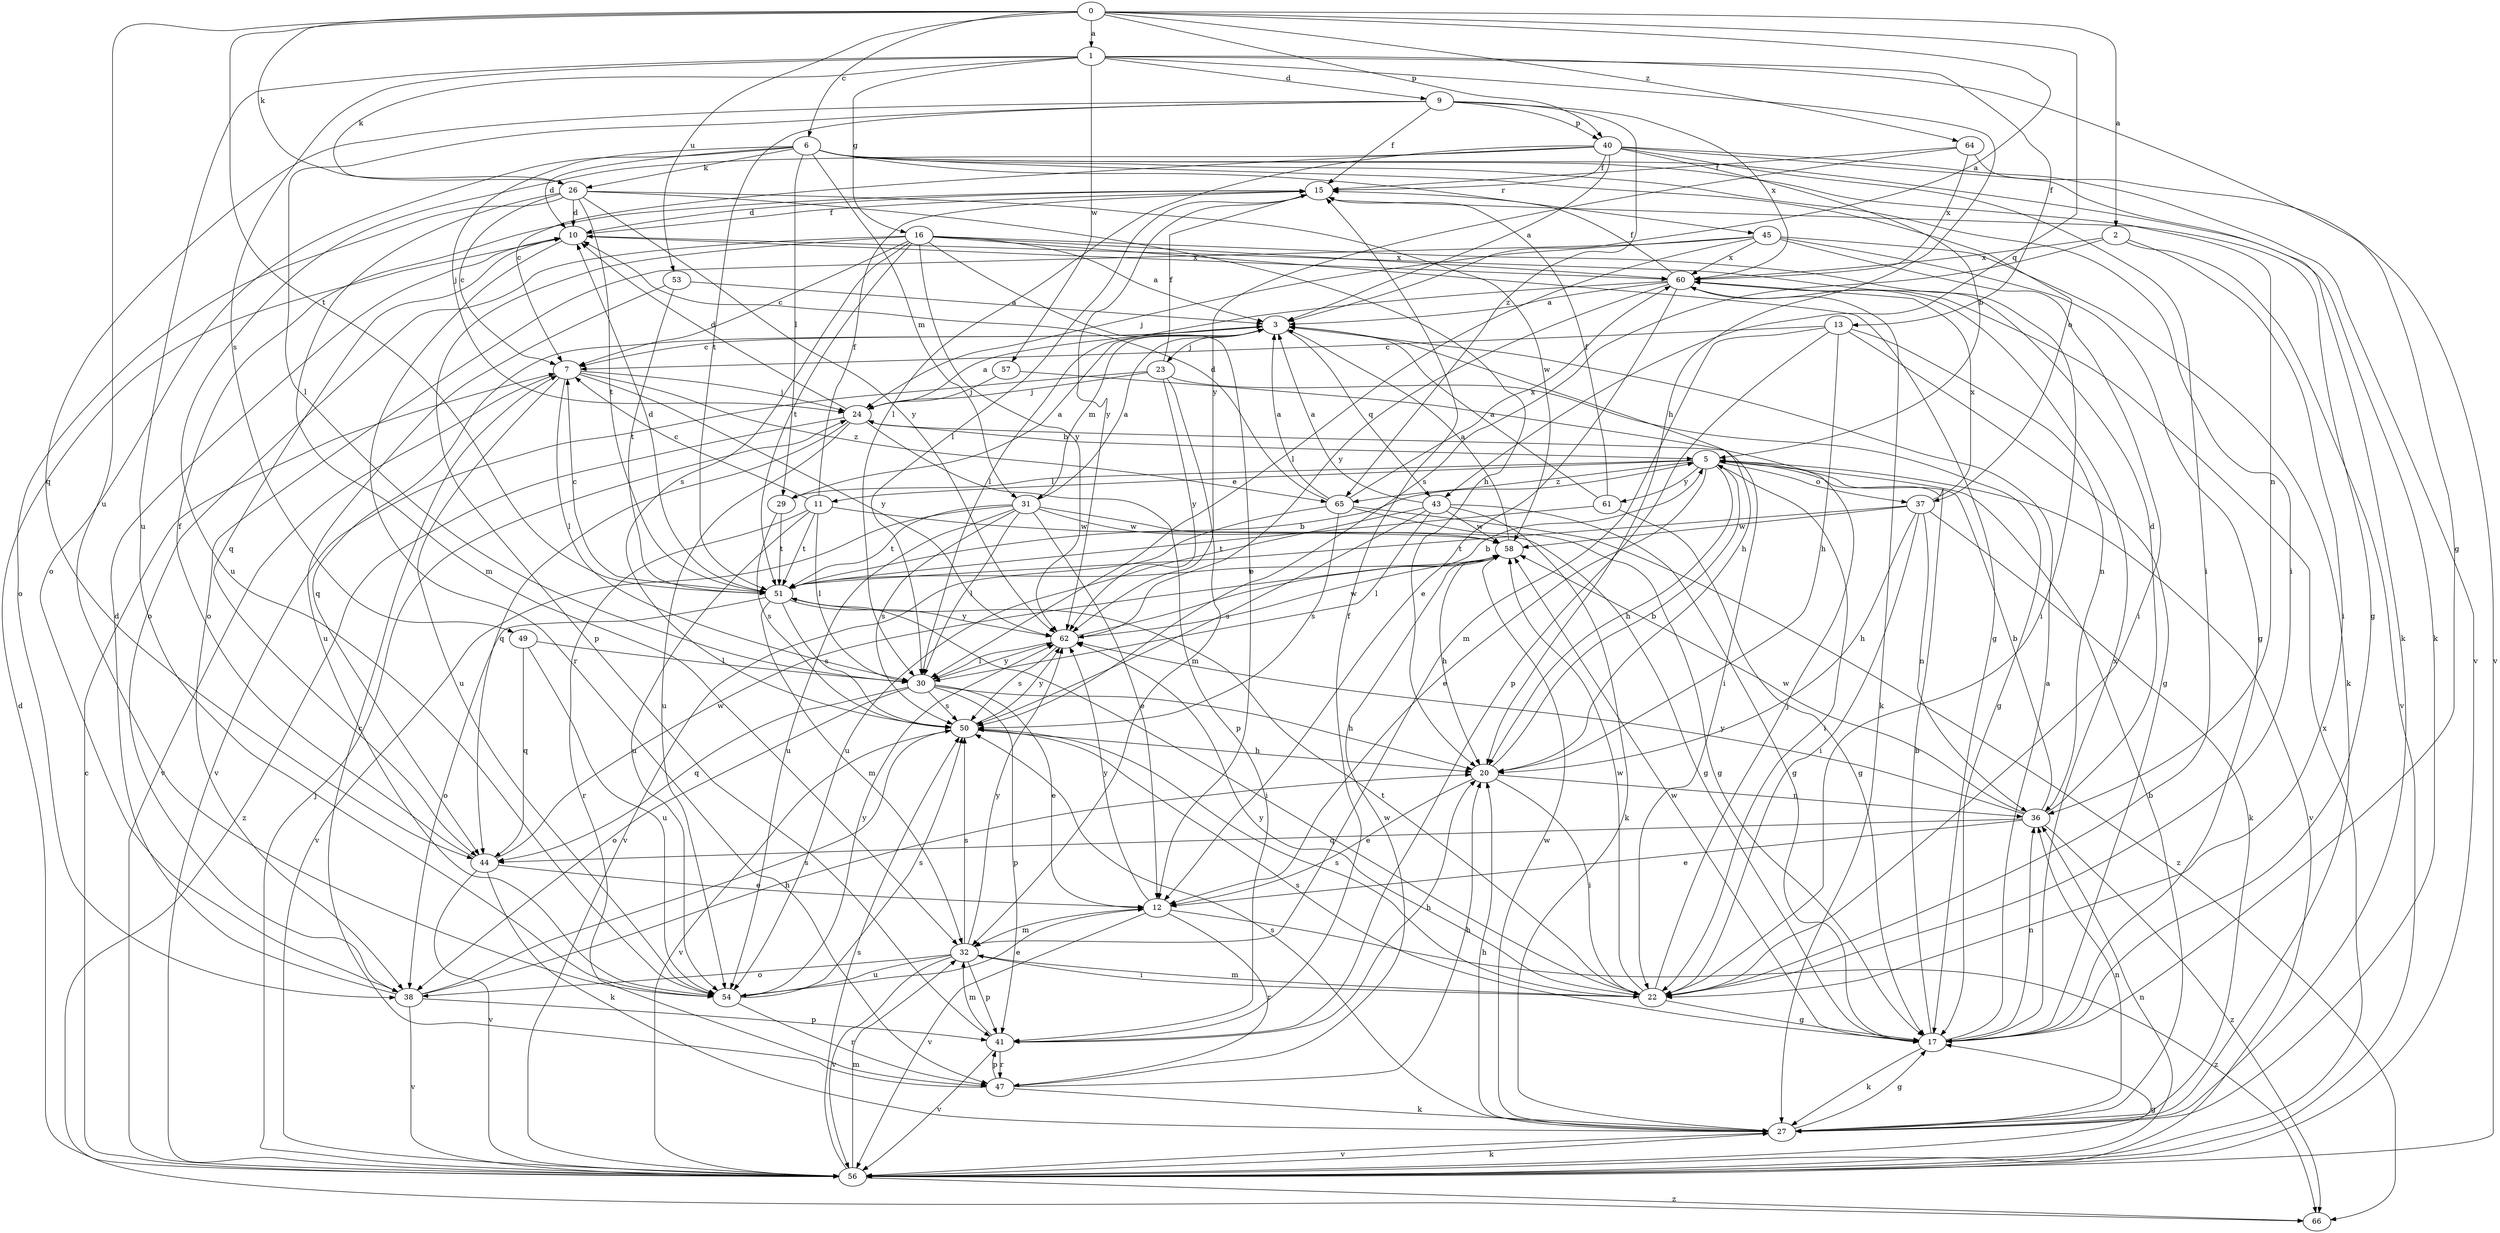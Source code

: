 strict digraph  {
0;
1;
2;
3;
5;
6;
7;
9;
10;
11;
12;
13;
15;
16;
17;
20;
22;
23;
24;
26;
27;
29;
30;
31;
32;
36;
37;
38;
40;
41;
43;
44;
45;
47;
49;
50;
51;
53;
54;
56;
57;
58;
60;
61;
62;
64;
65;
66;
0 -> 1  [label=a];
0 -> 2  [label=a];
0 -> 3  [label=a];
0 -> 6  [label=c];
0 -> 26  [label=k];
0 -> 40  [label=p];
0 -> 43  [label=q];
0 -> 51  [label=t];
0 -> 53  [label=u];
0 -> 54  [label=u];
0 -> 64  [label=z];
1 -> 9  [label=d];
1 -> 13  [label=f];
1 -> 16  [label=g];
1 -> 17  [label=g];
1 -> 20  [label=h];
1 -> 26  [label=k];
1 -> 49  [label=s];
1 -> 54  [label=u];
1 -> 57  [label=w];
2 -> 22  [label=i];
2 -> 50  [label=s];
2 -> 56  [label=v];
2 -> 60  [label=x];
3 -> 7  [label=c];
3 -> 20  [label=h];
3 -> 23  [label=j];
3 -> 31  [label=m];
3 -> 43  [label=q];
3 -> 44  [label=q];
5 -> 11  [label=e];
5 -> 12  [label=e];
5 -> 20  [label=h];
5 -> 22  [label=i];
5 -> 29  [label=l];
5 -> 37  [label=o];
5 -> 56  [label=v];
5 -> 61  [label=y];
5 -> 65  [label=z];
6 -> 10  [label=d];
6 -> 22  [label=i];
6 -> 24  [label=j];
6 -> 26  [label=k];
6 -> 27  [label=k];
6 -> 29  [label=l];
6 -> 31  [label=m];
6 -> 36  [label=n];
6 -> 37  [label=o];
6 -> 38  [label=o];
6 -> 45  [label=r];
7 -> 24  [label=j];
7 -> 30  [label=l];
7 -> 54  [label=u];
7 -> 56  [label=v];
7 -> 62  [label=y];
7 -> 65  [label=z];
9 -> 15  [label=f];
9 -> 30  [label=l];
9 -> 40  [label=p];
9 -> 44  [label=q];
9 -> 51  [label=t];
9 -> 60  [label=x];
9 -> 65  [label=z];
10 -> 15  [label=f];
10 -> 44  [label=q];
10 -> 47  [label=r];
10 -> 60  [label=x];
11 -> 7  [label=c];
11 -> 15  [label=f];
11 -> 30  [label=l];
11 -> 47  [label=r];
11 -> 51  [label=t];
11 -> 54  [label=u];
11 -> 58  [label=w];
12 -> 32  [label=m];
12 -> 47  [label=r];
12 -> 56  [label=v];
12 -> 62  [label=y];
12 -> 66  [label=z];
13 -> 7  [label=c];
13 -> 17  [label=g];
13 -> 20  [label=h];
13 -> 32  [label=m];
13 -> 36  [label=n];
13 -> 41  [label=p];
15 -> 10  [label=d];
15 -> 17  [label=g];
15 -> 30  [label=l];
15 -> 62  [label=y];
16 -> 3  [label=a];
16 -> 7  [label=c];
16 -> 12  [label=e];
16 -> 17  [label=g];
16 -> 22  [label=i];
16 -> 38  [label=o];
16 -> 41  [label=p];
16 -> 50  [label=s];
16 -> 51  [label=t];
16 -> 60  [label=x];
16 -> 62  [label=y];
17 -> 3  [label=a];
17 -> 5  [label=b];
17 -> 27  [label=k];
17 -> 36  [label=n];
17 -> 50  [label=s];
17 -> 58  [label=w];
17 -> 60  [label=x];
20 -> 5  [label=b];
20 -> 12  [label=e];
20 -> 22  [label=i];
20 -> 36  [label=n];
22 -> 17  [label=g];
22 -> 24  [label=j];
22 -> 32  [label=m];
22 -> 50  [label=s];
22 -> 51  [label=t];
22 -> 58  [label=w];
22 -> 62  [label=y];
23 -> 15  [label=f];
23 -> 17  [label=g];
23 -> 24  [label=j];
23 -> 32  [label=m];
23 -> 56  [label=v];
23 -> 62  [label=y];
24 -> 3  [label=a];
24 -> 5  [label=b];
24 -> 10  [label=d];
24 -> 41  [label=p];
24 -> 44  [label=q];
24 -> 54  [label=u];
24 -> 66  [label=z];
26 -> 7  [label=c];
26 -> 10  [label=d];
26 -> 20  [label=h];
26 -> 32  [label=m];
26 -> 38  [label=o];
26 -> 51  [label=t];
26 -> 58  [label=w];
26 -> 62  [label=y];
27 -> 5  [label=b];
27 -> 17  [label=g];
27 -> 20  [label=h];
27 -> 36  [label=n];
27 -> 50  [label=s];
27 -> 56  [label=v];
27 -> 58  [label=w];
29 -> 3  [label=a];
29 -> 50  [label=s];
29 -> 51  [label=t];
30 -> 12  [label=e];
30 -> 20  [label=h];
30 -> 38  [label=o];
30 -> 41  [label=p];
30 -> 44  [label=q];
30 -> 50  [label=s];
30 -> 62  [label=y];
31 -> 3  [label=a];
31 -> 12  [label=e];
31 -> 17  [label=g];
31 -> 30  [label=l];
31 -> 50  [label=s];
31 -> 51  [label=t];
31 -> 54  [label=u];
31 -> 56  [label=v];
31 -> 58  [label=w];
32 -> 22  [label=i];
32 -> 38  [label=o];
32 -> 41  [label=p];
32 -> 50  [label=s];
32 -> 54  [label=u];
32 -> 56  [label=v];
32 -> 62  [label=y];
36 -> 5  [label=b];
36 -> 10  [label=d];
36 -> 12  [label=e];
36 -> 44  [label=q];
36 -> 58  [label=w];
36 -> 62  [label=y];
36 -> 66  [label=z];
37 -> 20  [label=h];
37 -> 22  [label=i];
37 -> 27  [label=k];
37 -> 36  [label=n];
37 -> 51  [label=t];
37 -> 58  [label=w];
37 -> 60  [label=x];
38 -> 10  [label=d];
38 -> 20  [label=h];
38 -> 41  [label=p];
38 -> 50  [label=s];
38 -> 56  [label=v];
40 -> 3  [label=a];
40 -> 5  [label=b];
40 -> 7  [label=c];
40 -> 15  [label=f];
40 -> 22  [label=i];
40 -> 27  [label=k];
40 -> 30  [label=l];
40 -> 54  [label=u];
40 -> 56  [label=v];
41 -> 15  [label=f];
41 -> 20  [label=h];
41 -> 32  [label=m];
41 -> 47  [label=r];
41 -> 56  [label=v];
43 -> 3  [label=a];
43 -> 17  [label=g];
43 -> 27  [label=k];
43 -> 30  [label=l];
43 -> 50  [label=s];
43 -> 54  [label=u];
43 -> 58  [label=w];
44 -> 12  [label=e];
44 -> 15  [label=f];
44 -> 27  [label=k];
44 -> 56  [label=v];
44 -> 58  [label=w];
45 -> 17  [label=g];
45 -> 22  [label=i];
45 -> 24  [label=j];
45 -> 27  [label=k];
45 -> 30  [label=l];
45 -> 38  [label=o];
45 -> 60  [label=x];
47 -> 7  [label=c];
47 -> 20  [label=h];
47 -> 27  [label=k];
47 -> 41  [label=p];
47 -> 58  [label=w];
49 -> 30  [label=l];
49 -> 44  [label=q];
49 -> 54  [label=u];
50 -> 20  [label=h];
50 -> 56  [label=v];
50 -> 62  [label=y];
51 -> 5  [label=b];
51 -> 7  [label=c];
51 -> 10  [label=d];
51 -> 22  [label=i];
51 -> 32  [label=m];
51 -> 38  [label=o];
51 -> 50  [label=s];
51 -> 62  [label=y];
53 -> 3  [label=a];
53 -> 51  [label=t];
53 -> 54  [label=u];
54 -> 12  [label=e];
54 -> 47  [label=r];
54 -> 50  [label=s];
54 -> 62  [label=y];
56 -> 7  [label=c];
56 -> 10  [label=d];
56 -> 17  [label=g];
56 -> 24  [label=j];
56 -> 27  [label=k];
56 -> 32  [label=m];
56 -> 36  [label=n];
56 -> 50  [label=s];
56 -> 60  [label=x];
56 -> 66  [label=z];
57 -> 22  [label=i];
57 -> 24  [label=j];
58 -> 3  [label=a];
58 -> 20  [label=h];
58 -> 51  [label=t];
60 -> 3  [label=a];
60 -> 12  [label=e];
60 -> 15  [label=f];
60 -> 27  [label=k];
60 -> 30  [label=l];
60 -> 62  [label=y];
61 -> 3  [label=a];
61 -> 15  [label=f];
61 -> 17  [label=g];
61 -> 51  [label=t];
62 -> 5  [label=b];
62 -> 30  [label=l];
62 -> 50  [label=s];
62 -> 58  [label=w];
64 -> 15  [label=f];
64 -> 56  [label=v];
64 -> 60  [label=x];
64 -> 62  [label=y];
65 -> 3  [label=a];
65 -> 10  [label=d];
65 -> 17  [label=g];
65 -> 50  [label=s];
65 -> 56  [label=v];
65 -> 60  [label=x];
65 -> 66  [label=z];
}
